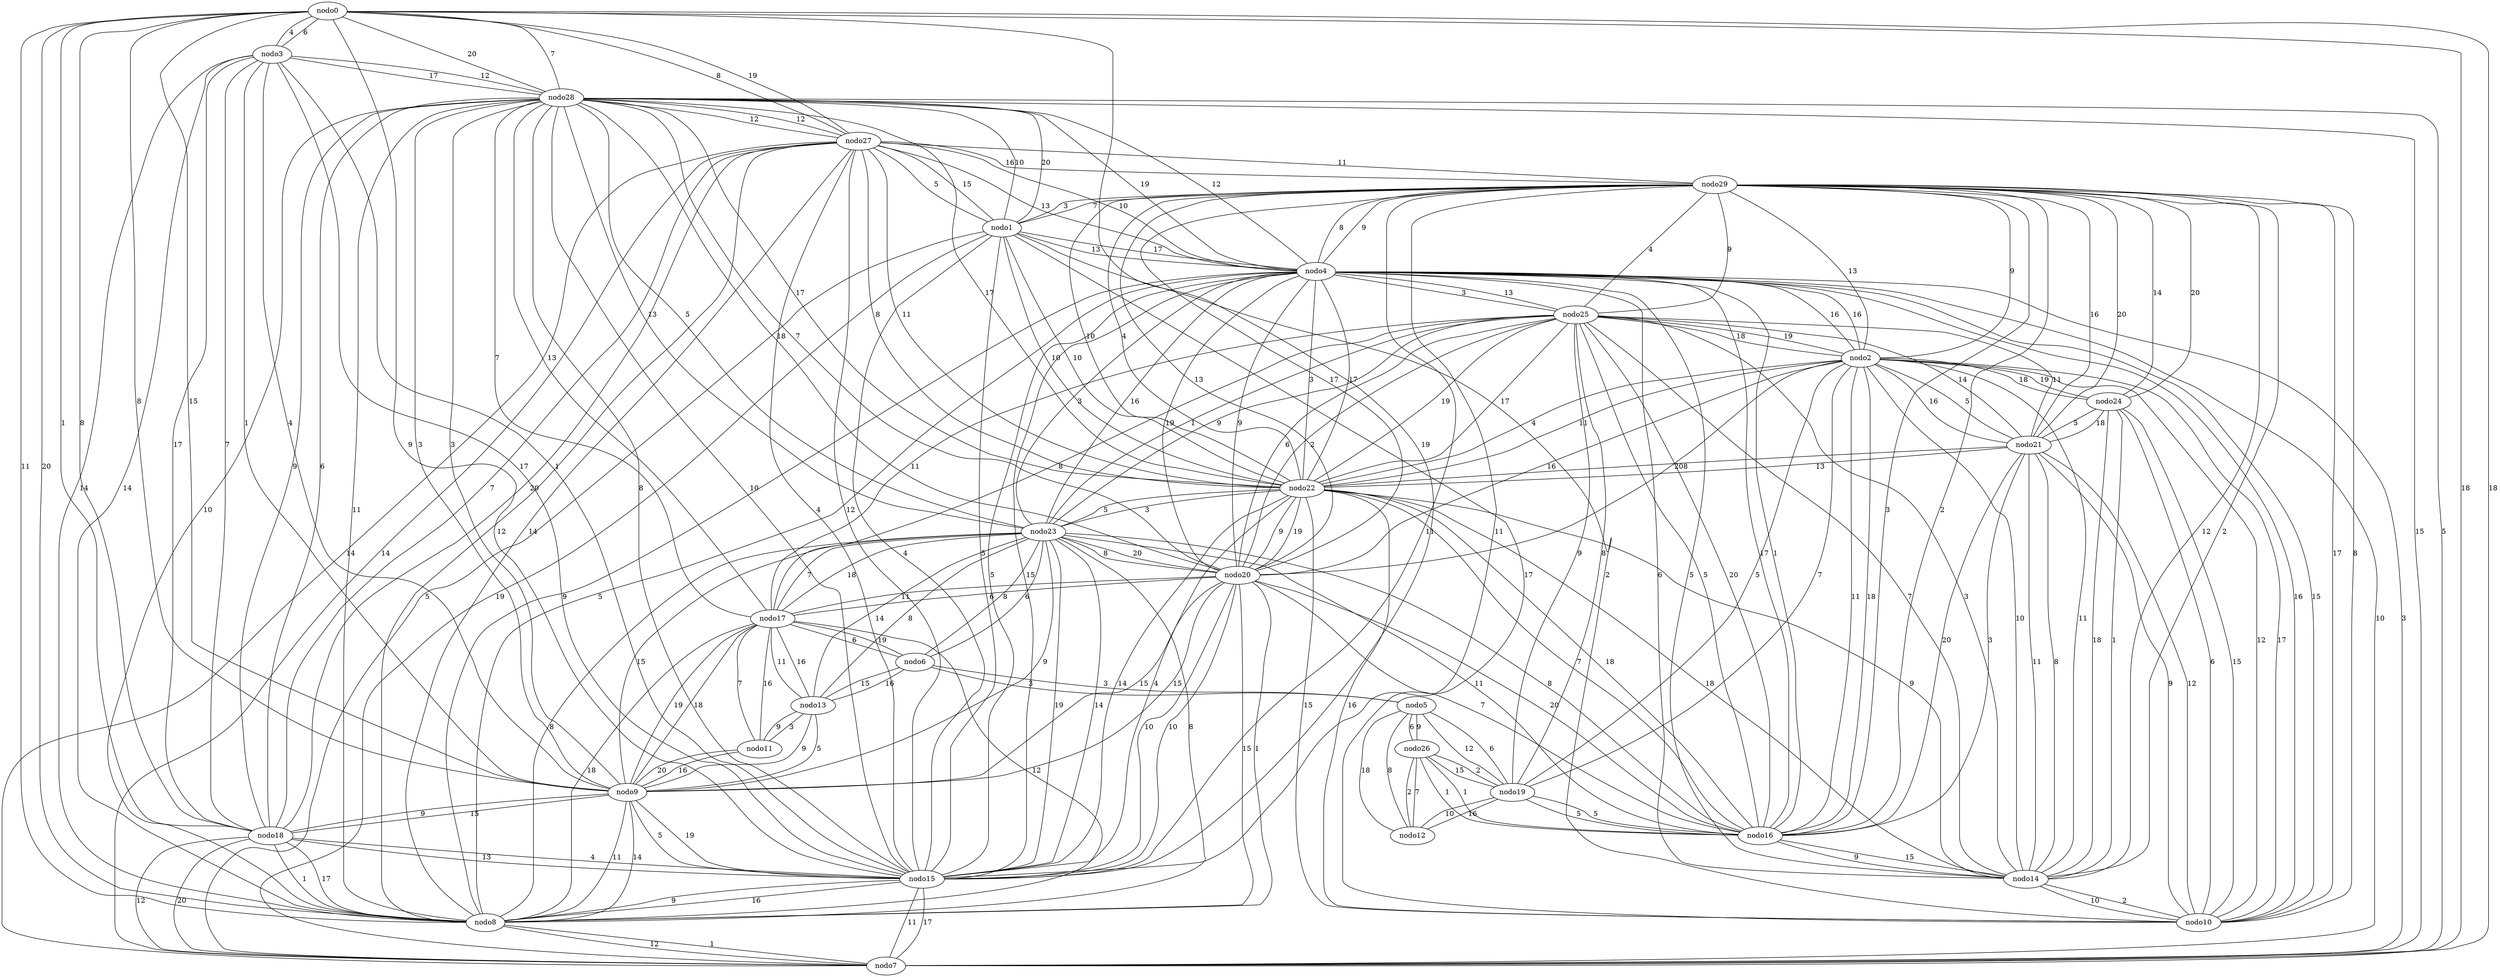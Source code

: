 graph X {
 0 [label="nodo0"];
 1 [label="nodo1"];
 2 [label="nodo2"];
 3 [label="nodo3"];
 4 [label="nodo4"];
 5 [label="nodo5"];
 6 [label="nodo6"];
 7 [label="nodo7"];
 8 [label="nodo8"];
 9 [label="nodo9"];
 10 [label="nodo10"];
 11 [label="nodo11"];
 12 [label="nodo12"];
 13 [label="nodo13"];
 14 [label="nodo14"];
 15 [label="nodo15"];
 16 [label="nodo16"];
 17 [label="nodo17"];
 18 [label="nodo18"];
 19 [label="nodo19"];
 20 [label="nodo20"];
 21 [label="nodo21"];
 22 [label="nodo22"];
 23 [label="nodo23"];
 24 [label="nodo24"];
 25 [label="nodo25"];
 26 [label="nodo26"];
 27 [label="nodo27"];
 28 [label="nodo28"];
 29 [label="nodo29"];
 0 [label="nodo0"];
 3 [label="nodo3"];
 7 [label="nodo7"];
 8 [label="nodo8"];
 9 [label="nodo9"];
 15 [label="nodo15"];
 18 [label="nodo18"];
 27 [label="nodo27"];
 28 [label="nodo28"];
 1 [label="nodo1"];
 4 [label="nodo4"];
 10 [label="nodo10"];
 22 [label="nodo22"];
 29 [label="nodo29"];
 2 [label="nodo2"];
 14 [label="nodo14"];
 16 [label="nodo16"];
 19 [label="nodo19"];
 20 [label="nodo20"];
 21 [label="nodo21"];
 24 [label="nodo24"];
 25 [label="nodo25"];
 23 [label="nodo23"];
 5 [label="nodo5"];
 6 [label="nodo6"];
 12 [label="nodo12"];
 26 [label="nodo26"];
 13 [label="nodo13"];
 17 [label="nodo17"];
 11 [label="nodo11"];
  0 -- 3  [label="6"];
  0 -- 7  [label="18"];
  0 -- 8  [label="20"];
  0 -- 9  [label="15"];
  0 -- 15  [label="19"];
  0 -- 18  [label="1"];
  0 -- 27  [label="8"];
  0 -- 28  [label="7"];
  1 -- 4  [label="17"];
  1 -- 7  [label="5"];
  1 -- 10  [label="2"];
  1 -- 15  [label="5"];
  1 -- 22  [label="10"];
  1 -- 27  [label="15"];
  1 -- 28  [label="20"];
  1 -- 29  [label="7"];
  2 -- 4  [label="16"];
  2 -- 10  [label="17"];
  2 -- 14  [label="11"];
  2 -- 16  [label="18"];
  2 -- 19  [label="5"];
  2 -- 20  [label="20"];
  2 -- 21  [label="16"];
  2 -- 22  [label="11"];
  2 -- 24  [label="18"];
  2 -- 25  [label="18"];
  2 -- 29  [label="9"];
  3 -- 0  [label="4"];
  3 -- 8  [label="14"];
  3 -- 9  [label="1"];
  3 -- 15  [label="1"];
  3 -- 18  [label="17"];
  3 -- 28  [label="12"];
  4 -- 1  [label="13"];
  4 -- 2  [label="16"];
  4 -- 7  [label="3"];
  4 -- 8  [label="5"];
  4 -- 10  [label="16"];
  4 -- 14  [label="6"];
  4 -- 15  [label="15"];
  4 -- 16  [label="17"];
  4 -- 20  [label="19"];
  4 -- 22  [label="3"];
  4 -- 23  [label="3"];
  4 -- 25  [label="3"];
  4 -- 27  [label="10"];
  4 -- 28  [label="19"];
  4 -- 29  [label="9"];
  5 -- 6  [label="3"];
  5 -- 12  [label="18"];
  5 -- 19  [label="12"];
  5 -- 26  [label="9"];
  6 -- 5  [label="3"];
  6 -- 13  [label="15"];
  6 -- 17  [label="6"];
  6 -- 23  [label="6"];
  7 -- 0  [label="18"];
  7 -- 1  [label="19"];
  7 -- 4  [label="10"];
  7 -- 8  [label="1"];
  7 -- 15  [label="11"];
  7 -- 18  [label="12"];
  7 -- 27  [label="14"];
  7 -- 28  [label="5"];
  8 -- 0  [label="11"];
  8 -- 3  [label="14"];
  8 -- 4  [label="9"];
  8 -- 7  [label="12"];
  8 -- 9  [label="14"];
  8 -- 15  [label="16"];
  8 -- 17  [label="18"];
  8 -- 18  [label="17"];
  8 -- 20  [label="1"];
  8 -- 23  [label="8"];
  8 -- 27  [label="12"];
  8 -- 28  [label="10"];
  9 -- 0  [label="8"];
  9 -- 3  [label="4"];
  9 -- 8  [label="11"];
  9 -- 11  [label="20"];
  9 -- 13  [label="9"];
  9 -- 15  [label="5"];
  9 -- 17  [label="18"];
  9 -- 18  [label="15"];
  9 -- 20  [label="15"];
  9 -- 23  [label="15"];
  9 -- 28  [label="3"];
  10 -- 1  [label="17"];
  10 -- 2  [label="12"];
  10 -- 4  [label="15"];
  10 -- 14  [label="2"];
  10 -- 21  [label="9"];
  10 -- 22  [label="16"];
  10 -- 24  [label="6"];
  10 -- 29  [label="17"];
  11 -- 9  [label="16"];
  11 -- 13  [label="9"];
  11 -- 17  [label="7"];
  12 -- 5  [label="8"];
  12 -- 19  [label="16"];
  12 -- 26  [label="7"];
  13 -- 6  [label="16"];
  13 -- 9  [label="5"];
  13 -- 11  [label="3"];
  13 -- 17  [label="16"];
  13 -- 23  [label="14"];
  14 -- 2  [label="10"];
  14 -- 4  [label="5"];
  14 -- 10  [label="10"];
  14 -- 16  [label="15"];
  14 -- 21  [label="8"];
  14 -- 22  [label="9"];
  14 -- 24  [label="1"];
  14 -- 25  [label="3"];
  14 -- 29  [label="12"];
  15 -- 0  [label="9"];
  15 -- 1  [label="4"];
  15 -- 3  [label="17"];
  15 -- 4  [label="5"];
  15 -- 7  [label="17"];
  15 -- 8  [label="9"];
  15 -- 9  [label="19"];
  15 -- 18  [label="4"];
  15 -- 20  [label="10"];
  15 -- 22  [label="4"];
  15 -- 23  [label="14"];
  15 -- 27  [label="12"];
  15 -- 28  [label="10"];
  15 -- 29  [label="11"];
  16 -- 2  [label="11"];
  16 -- 4  [label="1"];
  16 -- 14  [label="9"];
  16 -- 19  [label="5"];
  16 -- 20  [label="20"];
  16 -- 21  [label="3"];
  16 -- 22  [label="7"];
  16 -- 23  [label="8"];
  16 -- 25  [label="5"];
  16 -- 26  [label="1"];
  16 -- 29  [label="2"];
  17 -- 6  [label="19"];
  17 -- 8  [label="12"];
  17 -- 9  [label="19"];
  17 -- 11  [label="16"];
  17 -- 13  [label="11"];
  17 -- 20  [label="6"];
  17 -- 23  [label="7"];
  17 -- 25  [label="8"];
  17 -- 28  [label="7"];
  18 -- 0  [label="8"];
  18 -- 3  [label="7"];
  18 -- 7  [label="20"];
  18 -- 8  [label="1"];
  18 -- 9  [label="9"];
  18 -- 15  [label="13"];
  18 -- 27  [label="20"];
  18 -- 28  [label="9"];
  19 -- 2  [label="7"];
  19 -- 5  [label="6"];
  19 -- 12  [label="10"];
  19 -- 16  [label="5"];
  19 -- 25  [label="8"];
  19 -- 26  [label="15"];
  20 -- 2  [label="16"];
  20 -- 4  [label="9"];
  20 -- 8  [label="15"];
  20 -- 9  [label="15"];
  20 -- 15  [label="10"];
  20 -- 16  [label="7"];
  20 -- 17  [label="11"];
  20 -- 22  [label="19"];
  20 -- 23  [label="20"];
  20 -- 25  [label="2"];
  20 -- 28  [label="7"];
  20 -- 29  [label="13"];
  21 -- 2  [label="5"];
  21 -- 10  [label="12"];
  21 -- 14  [label="11"];
  21 -- 16  [label="20"];
  21 -- 22  [label="13"];
  21 -- 24  [label="18"];
  21 -- 25  [label="11"];
  21 -- 29  [label="20"];
  22 -- 1  [label="10"];
  22 -- 2  [label="4"];
  22 -- 4  [label="17"];
  22 -- 10  [label="15"];
  22 -- 14  [label="18"];
  22 -- 15  [label="14"];
  22 -- 16  [label="18"];
  22 -- 20  [label="9"];
  22 -- 21  [label="8"];
  22 -- 23  [label="5"];
  22 -- 25  [label="19"];
  22 -- 27  [label="11"];
  22 -- 28  [label="17"];
  22 -- 29  [label="4"];
  23 -- 4  [label="16"];
  23 -- 6  [label="8"];
  23 -- 8  [label="8"];
  23 -- 9  [label="9"];
  23 -- 13  [label="8"];
  23 -- 15  [label="19"];
  23 -- 16  [label="11"];
  23 -- 17  [label="18"];
  23 -- 20  [label="8"];
  23 -- 22  [label="3"];
  23 -- 25  [label="1"];
  23 -- 28  [label="5"];
  24 -- 2  [label="19"];
  24 -- 10  [label="15"];
  24 -- 14  [label="18"];
  24 -- 21  [label="5"];
  24 -- 29  [label="20"];
  25 -- 2  [label="19"];
  25 -- 4  [label="13"];
  25 -- 14  [label="7"];
  25 -- 16  [label="20"];
  25 -- 17  [label="11"];
  25 -- 19  [label="9"];
  25 -- 20  [label="6"];
  25 -- 21  [label="14"];
  25 -- 22  [label="17"];
  25 -- 23  [label="9"];
  25 -- 29  [label="9"];
  26 -- 5  [label="6"];
  26 -- 12  [label="2"];
  26 -- 16  [label="1"];
  26 -- 19  [label="2"];
  27 -- 0  [label="19"];
  27 -- 1  [label="5"];
  27 -- 4  [label="13"];
  27 -- 7  [label="14"];
  27 -- 8  [label="14"];
  27 -- 15  [label="4"];
  27 -- 18  [label="7"];
  27 -- 22  [label="8"];
  27 -- 28  [label="12"];
  27 -- 29  [label="11"];
  28 -- 0  [label="20"];
  28 -- 1  [label="10"];
  28 -- 3  [label="17"];
  28 -- 4  [label="12"];
  28 -- 7  [label="15"];
  28 -- 8  [label="11"];
  28 -- 9  [label="3"];
  28 -- 15  [label="8"];
  28 -- 17  [label="13"];
  28 -- 18  [label="6"];
  28 -- 20  [label="18"];
  28 -- 22  [label="17"];
  28 -- 23  [label="13"];
  28 -- 27  [label="12"];
  29 -- 1  [label="3"];
  29 -- 2  [label="13"];
  29 -- 4  [label="8"];
  29 -- 10  [label="8"];
  29 -- 14  [label="2"];
  29 -- 15  [label="11"];
  29 -- 16  [label="3"];
  29 -- 20  [label="17"];
  29 -- 21  [label="16"];
  29 -- 22  [label="10"];
  29 -- 24  [label="14"];
  29 -- 25  [label="4"];
  29 -- 27  [label="16"];
}
